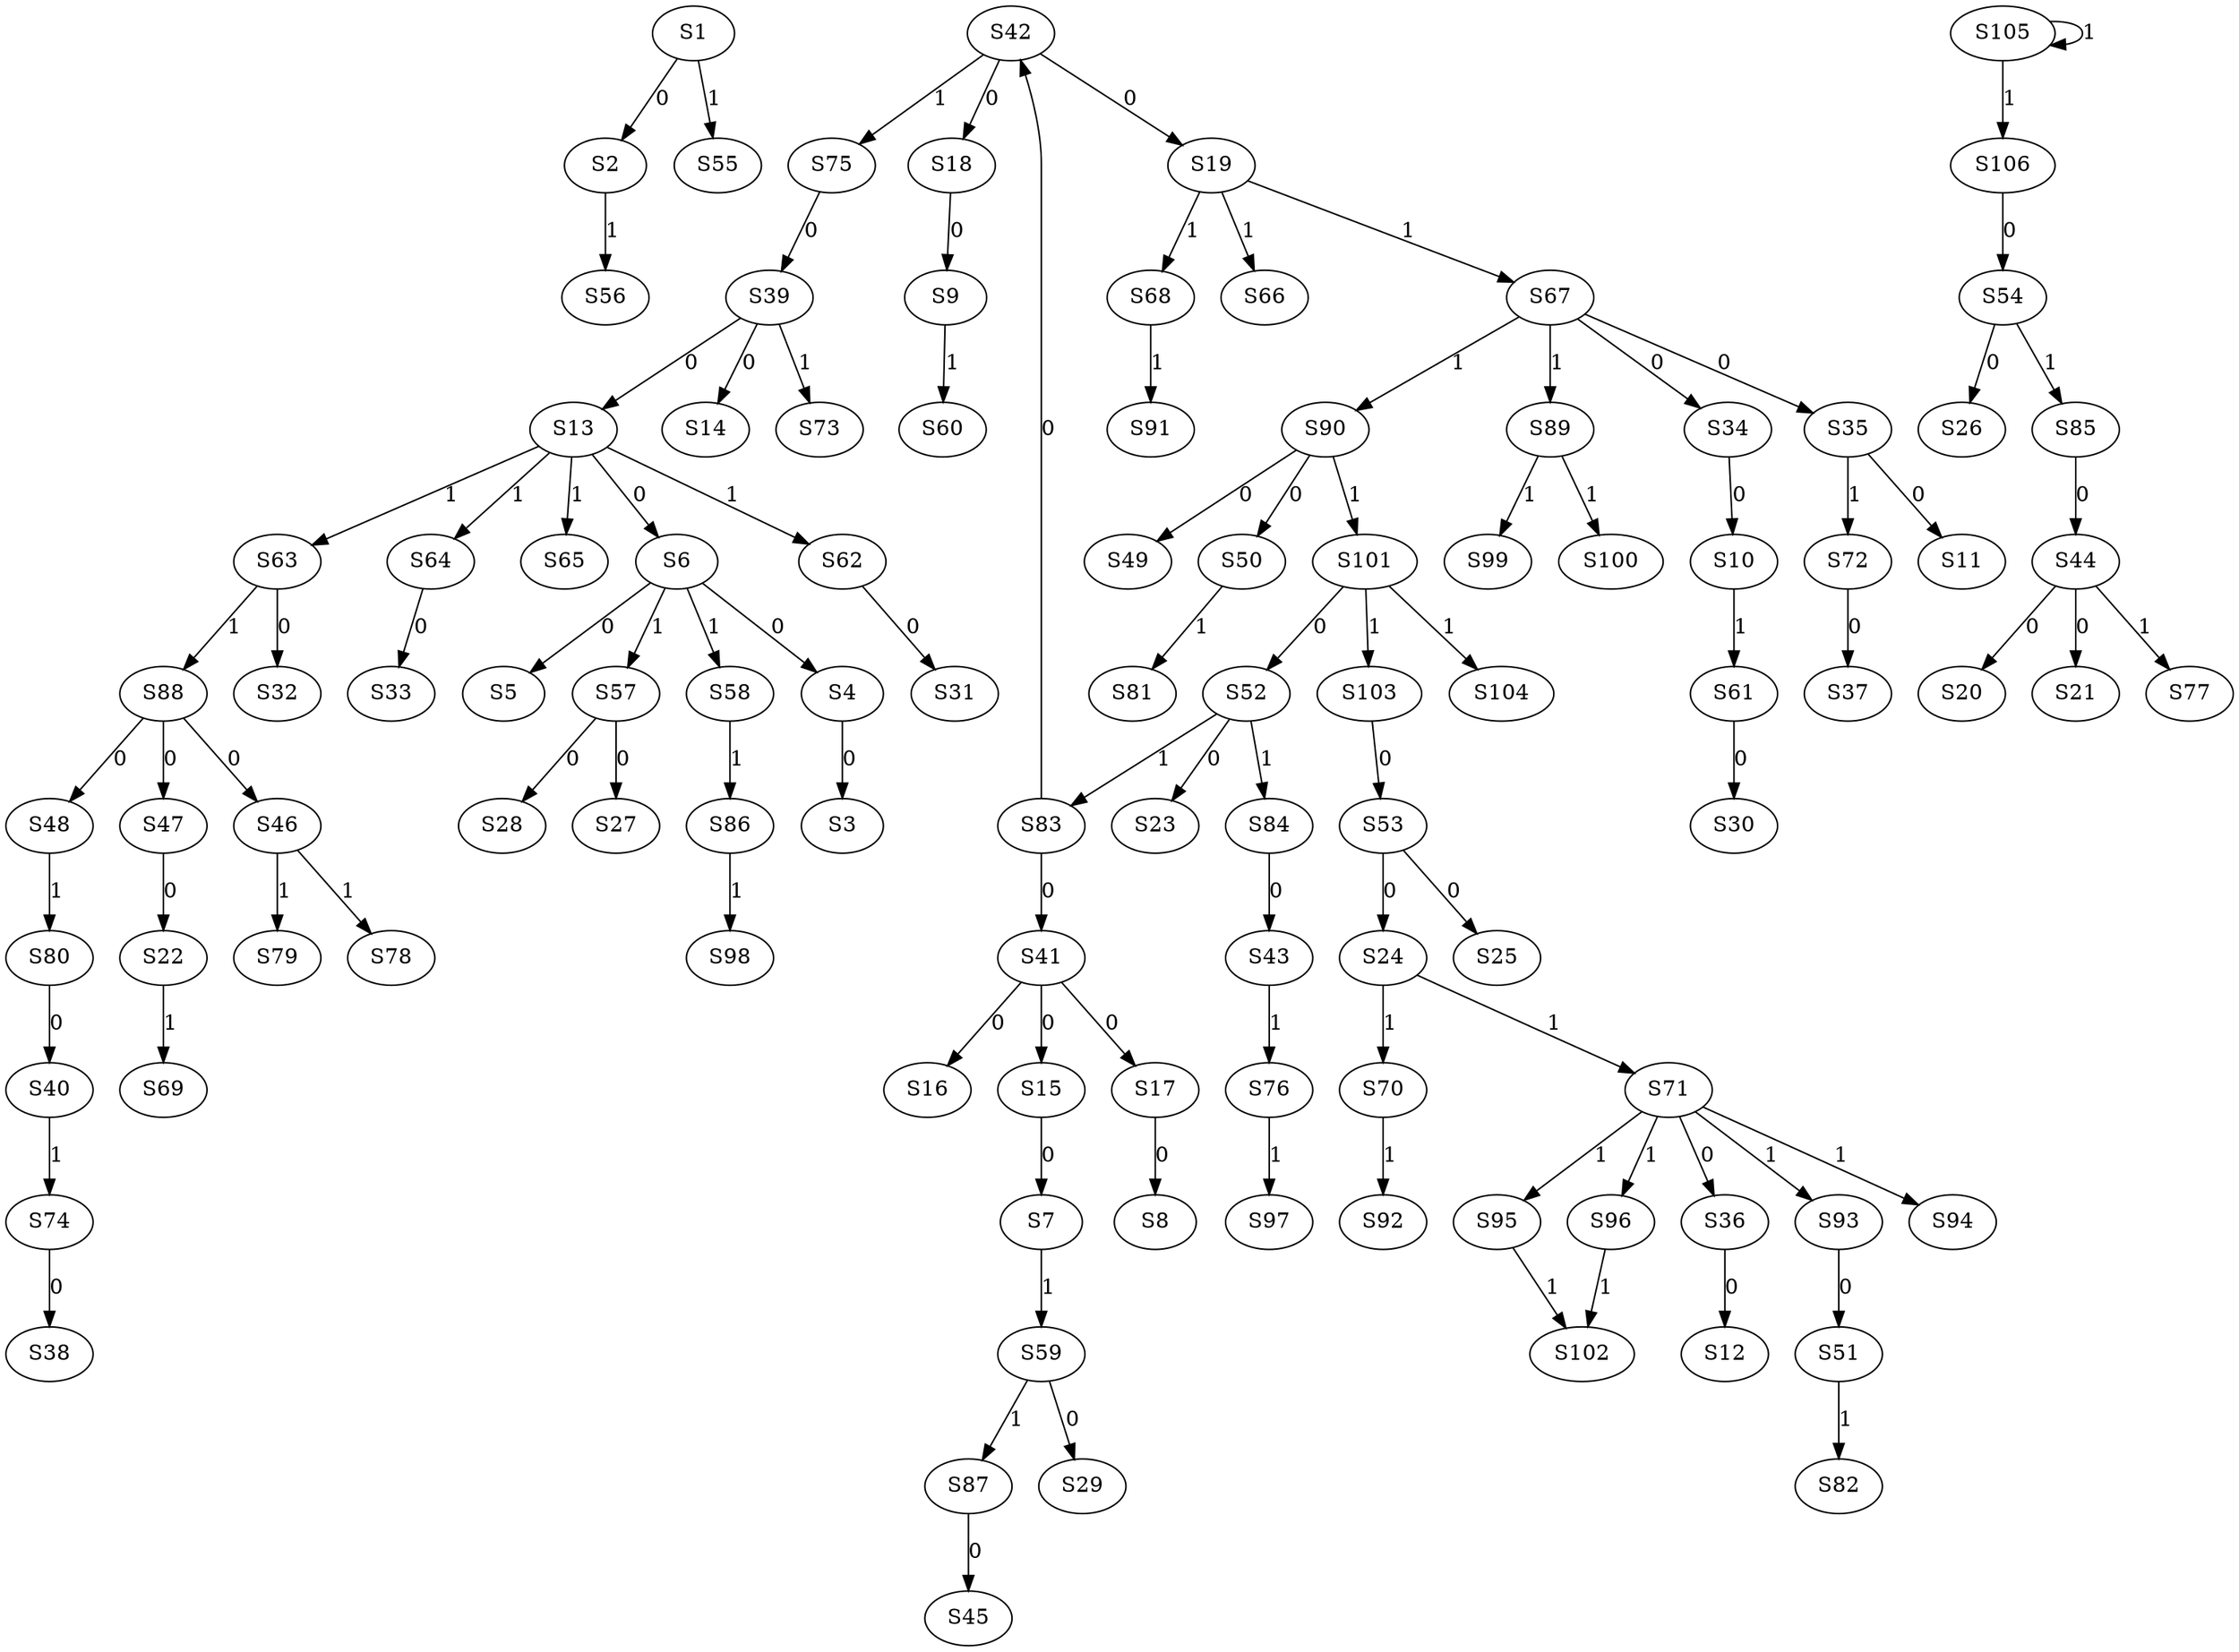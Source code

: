 strict digraph {
	S1 -> S2 [ label = 0 ];
	S4 -> S3 [ label = 0 ];
	S6 -> S4 [ label = 0 ];
	S6 -> S5 [ label = 0 ];
	S13 -> S6 [ label = 0 ];
	S15 -> S7 [ label = 0 ];
	S17 -> S8 [ label = 0 ];
	S18 -> S9 [ label = 0 ];
	S34 -> S10 [ label = 0 ];
	S35 -> S11 [ label = 0 ];
	S36 -> S12 [ label = 0 ];
	S39 -> S13 [ label = 0 ];
	S39 -> S14 [ label = 0 ];
	S41 -> S15 [ label = 0 ];
	S41 -> S16 [ label = 0 ];
	S41 -> S17 [ label = 0 ];
	S42 -> S18 [ label = 0 ];
	S42 -> S19 [ label = 0 ];
	S44 -> S20 [ label = 0 ];
	S44 -> S21 [ label = 0 ];
	S47 -> S22 [ label = 0 ];
	S52 -> S23 [ label = 0 ];
	S53 -> S24 [ label = 0 ];
	S53 -> S25 [ label = 0 ];
	S54 -> S26 [ label = 0 ];
	S57 -> S27 [ label = 0 ];
	S57 -> S28 [ label = 0 ];
	S59 -> S29 [ label = 0 ];
	S61 -> S30 [ label = 0 ];
	S62 -> S31 [ label = 0 ];
	S63 -> S32 [ label = 0 ];
	S64 -> S33 [ label = 0 ];
	S67 -> S34 [ label = 0 ];
	S67 -> S35 [ label = 0 ];
	S71 -> S36 [ label = 0 ];
	S72 -> S37 [ label = 0 ];
	S74 -> S38 [ label = 0 ];
	S75 -> S39 [ label = 0 ];
	S80 -> S40 [ label = 0 ];
	S83 -> S41 [ label = 0 ];
	S83 -> S42 [ label = 0 ];
	S84 -> S43 [ label = 0 ];
	S85 -> S44 [ label = 0 ];
	S87 -> S45 [ label = 0 ];
	S88 -> S46 [ label = 0 ];
	S88 -> S47 [ label = 0 ];
	S88 -> S48 [ label = 0 ];
	S90 -> S49 [ label = 0 ];
	S90 -> S50 [ label = 0 ];
	S93 -> S51 [ label = 0 ];
	S101 -> S52 [ label = 0 ];
	S103 -> S53 [ label = 0 ];
	S106 -> S54 [ label = 0 ];
	S1 -> S55 [ label = 1 ];
	S2 -> S56 [ label = 1 ];
	S6 -> S57 [ label = 1 ];
	S6 -> S58 [ label = 1 ];
	S7 -> S59 [ label = 1 ];
	S9 -> S60 [ label = 1 ];
	S10 -> S61 [ label = 1 ];
	S13 -> S62 [ label = 1 ];
	S13 -> S63 [ label = 1 ];
	S13 -> S64 [ label = 1 ];
	S13 -> S65 [ label = 1 ];
	S19 -> S66 [ label = 1 ];
	S19 -> S67 [ label = 1 ];
	S19 -> S68 [ label = 1 ];
	S22 -> S69 [ label = 1 ];
	S24 -> S70 [ label = 1 ];
	S24 -> S71 [ label = 1 ];
	S35 -> S72 [ label = 1 ];
	S39 -> S73 [ label = 1 ];
	S40 -> S74 [ label = 1 ];
	S42 -> S75 [ label = 1 ];
	S43 -> S76 [ label = 1 ];
	S44 -> S77 [ label = 1 ];
	S46 -> S78 [ label = 1 ];
	S46 -> S79 [ label = 1 ];
	S48 -> S80 [ label = 1 ];
	S50 -> S81 [ label = 1 ];
	S51 -> S82 [ label = 1 ];
	S52 -> S83 [ label = 1 ];
	S52 -> S84 [ label = 1 ];
	S54 -> S85 [ label = 1 ];
	S58 -> S86 [ label = 1 ];
	S59 -> S87 [ label = 1 ];
	S63 -> S88 [ label = 1 ];
	S67 -> S89 [ label = 1 ];
	S67 -> S90 [ label = 1 ];
	S68 -> S91 [ label = 1 ];
	S70 -> S92 [ label = 1 ];
	S71 -> S93 [ label = 1 ];
	S71 -> S94 [ label = 1 ];
	S71 -> S95 [ label = 1 ];
	S71 -> S96 [ label = 1 ];
	S76 -> S97 [ label = 1 ];
	S86 -> S98 [ label = 1 ];
	S89 -> S99 [ label = 1 ];
	S89 -> S100 [ label = 1 ];
	S90 -> S101 [ label = 1 ];
	S96 -> S102 [ label = 1 ];
	S101 -> S103 [ label = 1 ];
	S101 -> S104 [ label = 1 ];
	S105 -> S105 [ label = 1 ];
	S105 -> S106 [ label = 1 ];
	S95 -> S102 [ label = 1 ];
}